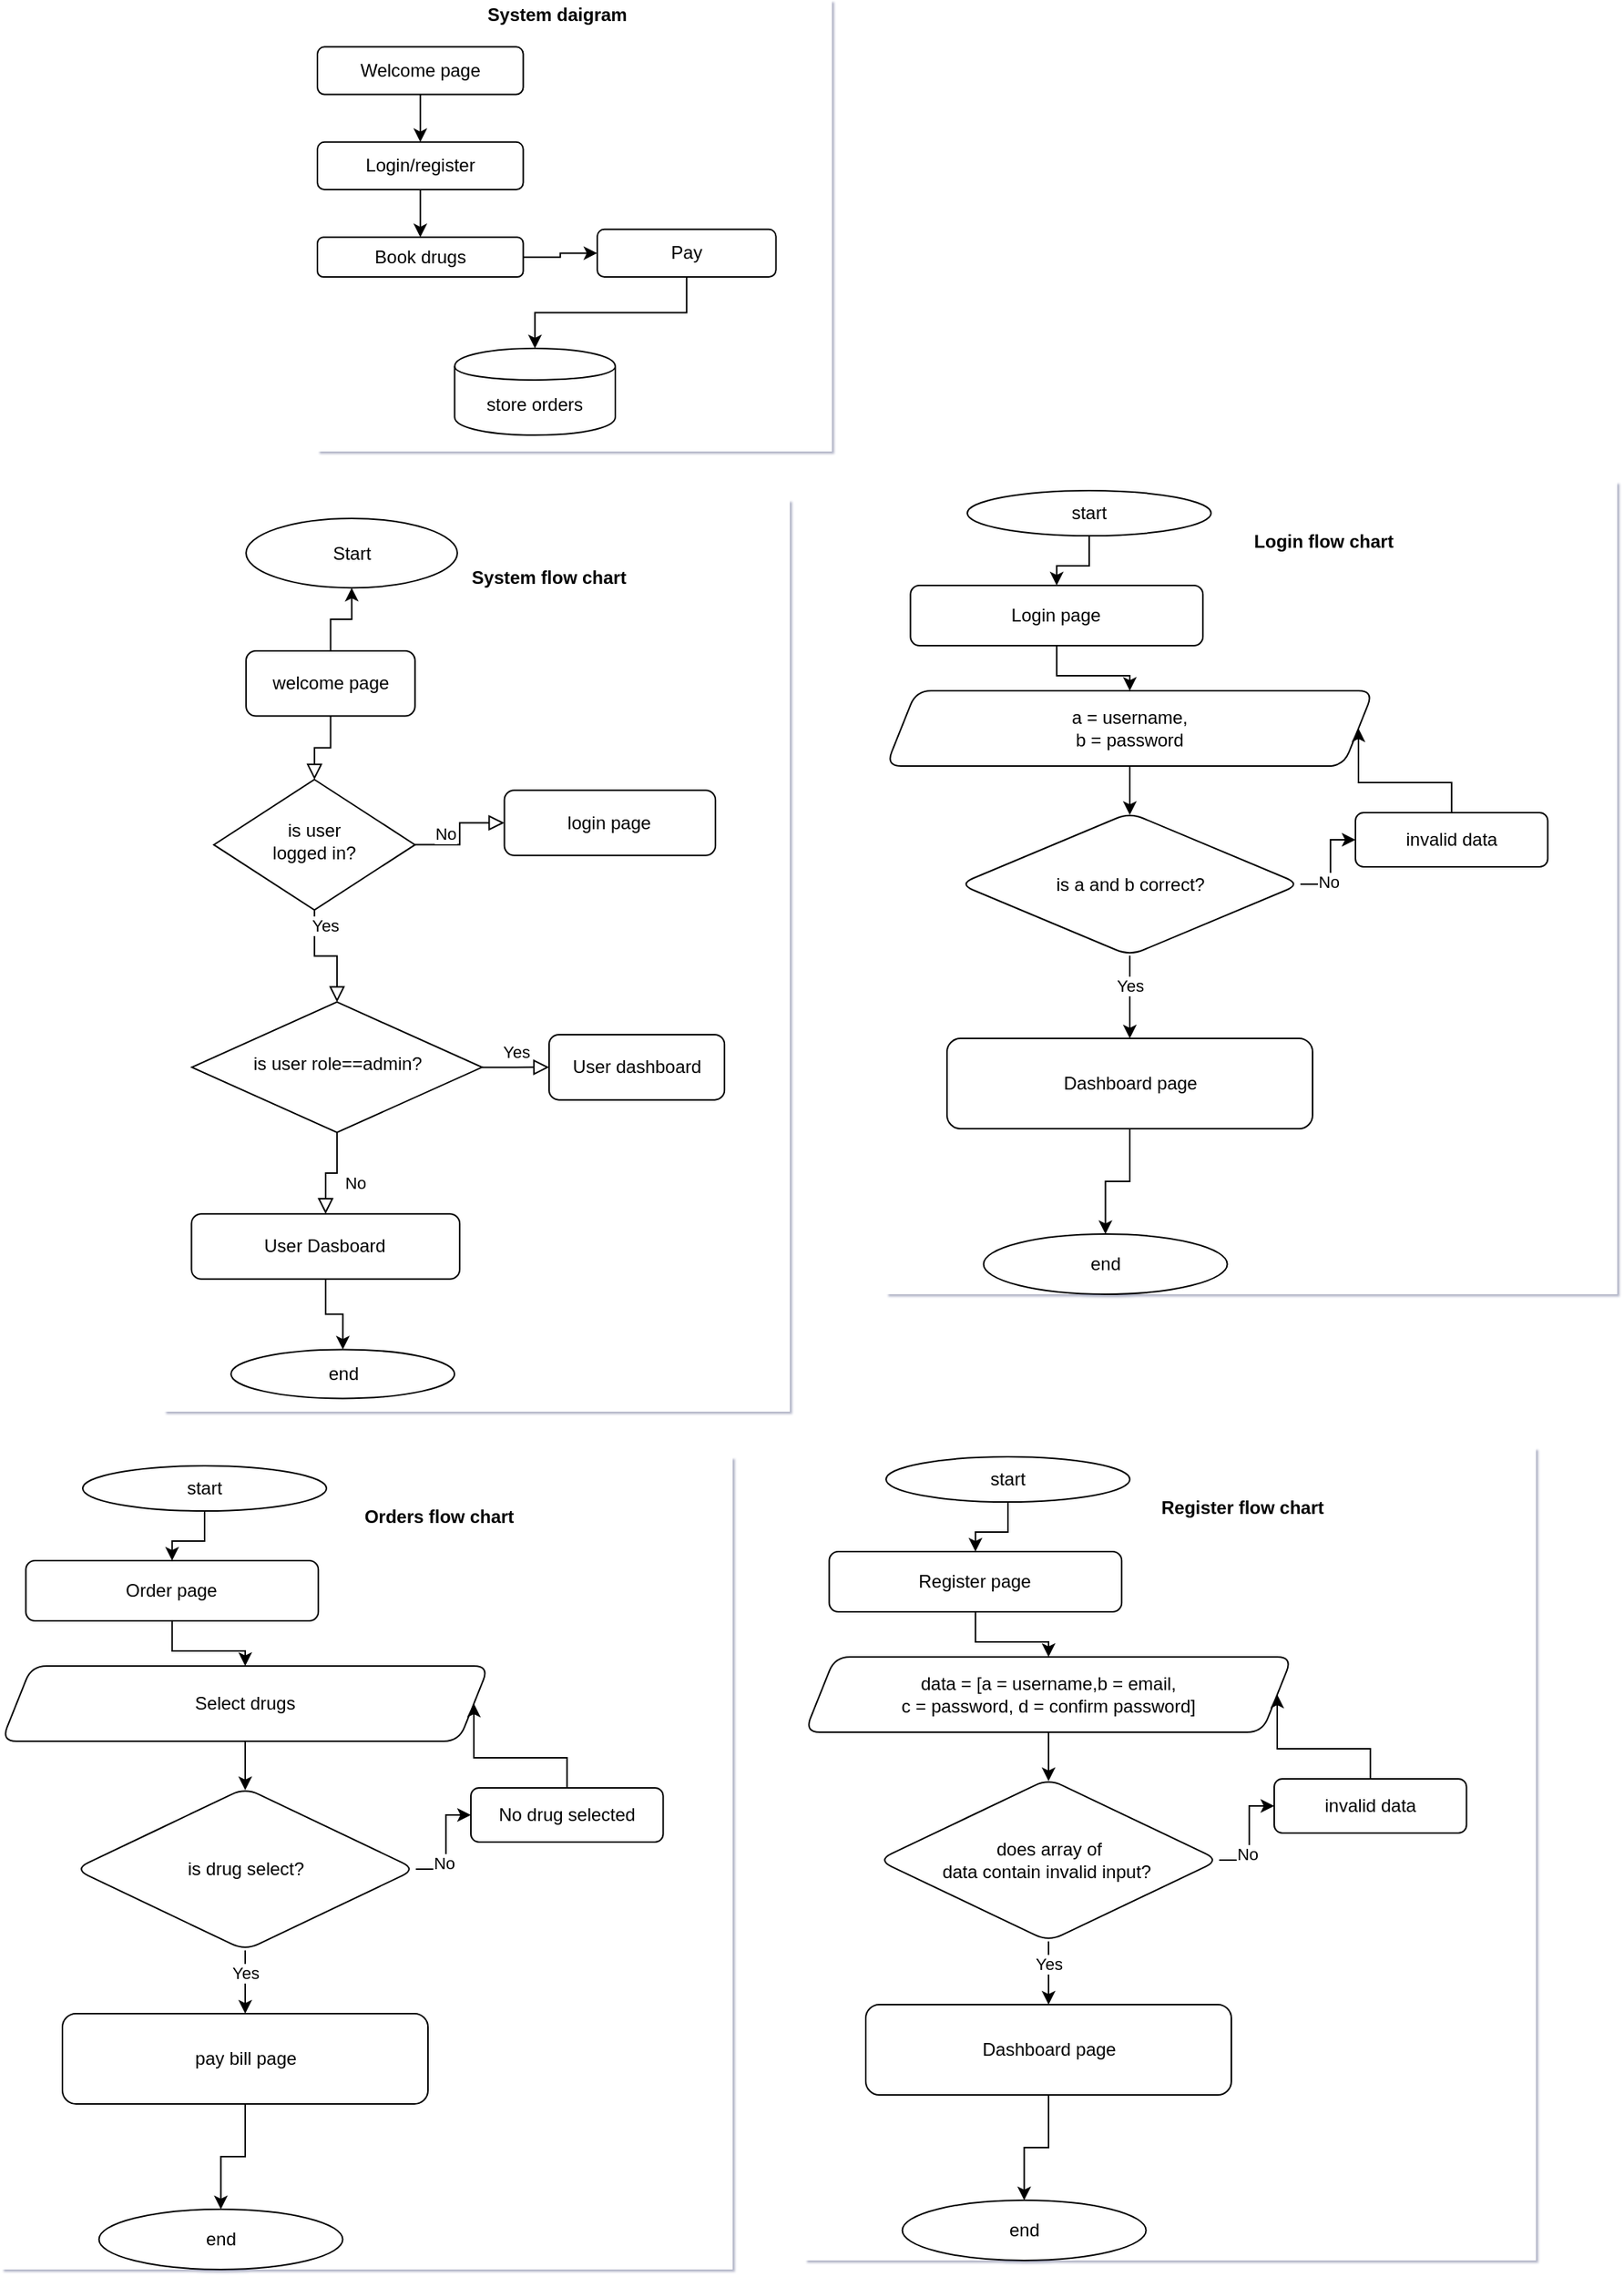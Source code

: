 <mxfile version="14.1.8" type="device"><diagram id="C5RBs43oDa-KdzZeNtuy" name="Page-1"><mxGraphModel dx="1268" dy="550" grid="1" gridSize="6" guides="1" tooltips="1" connect="1" arrows="1" fold="1" page="0" pageScale="1" pageWidth="827" pageHeight="1169" background="#ffffff" math="0" shadow="1"><root><mxCell id="WIyWlLk6GJQsqaUBKTNV-0"/><mxCell id="WIyWlLk6GJQsqaUBKTNV-1" parent="WIyWlLk6GJQsqaUBKTNV-0"/><mxCell id="0etgbaTQv9fntqI_ZGj--19" value="" style="group;labelBackgroundColor=#ffffff;html=1;fillColor=#ffffff;" vertex="1" connectable="0" parent="WIyWlLk6GJQsqaUBKTNV-1"><mxGeometry x="60" y="10" width="342" height="300" as="geometry"/></mxCell><mxCell id="0etgbaTQv9fntqI_ZGj--16" value="" style="group;labelBackgroundColor=#ffffff;html=1;" vertex="1" connectable="0" parent="0etgbaTQv9fntqI_ZGj--19"><mxGeometry y="31.16" width="342" height="268.84" as="geometry"/></mxCell><mxCell id="0etgbaTQv9fntqI_ZGj--4" value="Welcome page" style="rounded=1;whiteSpace=wrap;html=1;labelBackgroundColor=#ffffff;" vertex="1" parent="0etgbaTQv9fntqI_ZGj--16"><mxGeometry width="136.8" height="31.628" as="geometry"/></mxCell><mxCell id="0etgbaTQv9fntqI_ZGj--5" value="Login/register" style="whiteSpace=wrap;html=1;rounded=1;labelBackgroundColor=#ffffff;" vertex="1" parent="0etgbaTQv9fntqI_ZGj--16"><mxGeometry y="63.256" width="136.8" height="31.628" as="geometry"/></mxCell><mxCell id="0etgbaTQv9fntqI_ZGj--6" value="" style="edgeStyle=orthogonalEdgeStyle;rounded=0;orthogonalLoop=1;jettySize=auto;html=1;labelBackgroundColor=#ffffff;" edge="1" parent="0etgbaTQv9fntqI_ZGj--16" source="0etgbaTQv9fntqI_ZGj--4" target="0etgbaTQv9fntqI_ZGj--5"><mxGeometry relative="1" as="geometry"/></mxCell><mxCell id="0etgbaTQv9fntqI_ZGj--9" value="Book drugs" style="whiteSpace=wrap;html=1;rounded=1;labelBackgroundColor=#ffffff;" vertex="1" parent="0etgbaTQv9fntqI_ZGj--16"><mxGeometry y="126.513" width="136.8" height="26.357" as="geometry"/></mxCell><mxCell id="0etgbaTQv9fntqI_ZGj--10" value="" style="edgeStyle=orthogonalEdgeStyle;rounded=0;orthogonalLoop=1;jettySize=auto;html=1;labelBackgroundColor=#ffffff;" edge="1" parent="0etgbaTQv9fntqI_ZGj--16" source="0etgbaTQv9fntqI_ZGj--5" target="0etgbaTQv9fntqI_ZGj--9"><mxGeometry relative="1" as="geometry"/></mxCell><mxCell id="0etgbaTQv9fntqI_ZGj--12" value="Pay" style="whiteSpace=wrap;html=1;rounded=1;labelBackgroundColor=#ffffff;" vertex="1" parent="0etgbaTQv9fntqI_ZGj--16"><mxGeometry x="186.0" y="121.243" width="118.8" height="31.628" as="geometry"/></mxCell><mxCell id="0etgbaTQv9fntqI_ZGj--13" value="" style="edgeStyle=orthogonalEdgeStyle;rounded=0;orthogonalLoop=1;jettySize=auto;html=1;labelBackgroundColor=#ffffff;" edge="1" parent="0etgbaTQv9fntqI_ZGj--16" source="0etgbaTQv9fntqI_ZGj--9" target="0etgbaTQv9fntqI_ZGj--12"><mxGeometry relative="1" as="geometry"/></mxCell><mxCell id="0etgbaTQv9fntqI_ZGj--14" value="store orders" style="shape=cylinder;whiteSpace=wrap;html=1;boundedLbl=1;backgroundOutline=1;rounded=1;labelBackgroundColor=#ffffff;" vertex="1" parent="0etgbaTQv9fntqI_ZGj--16"><mxGeometry x="91.2" y="200.31" width="106.8" height="57.69" as="geometry"/></mxCell><mxCell id="0etgbaTQv9fntqI_ZGj--15" value="" style="edgeStyle=orthogonalEdgeStyle;rounded=0;orthogonalLoop=1;jettySize=auto;html=1;labelBackgroundColor=#ffffff;" edge="1" parent="0etgbaTQv9fntqI_ZGj--16" source="0etgbaTQv9fntqI_ZGj--12" target="0etgbaTQv9fntqI_ZGj--14"><mxGeometry relative="1" as="geometry"/></mxCell><mxCell id="0etgbaTQv9fntqI_ZGj--17" value="&lt;b&gt;System daigram&lt;/b&gt;" style="text;html=1;strokeColor=none;fillColor=none;align=center;verticalAlign=middle;whiteSpace=wrap;rounded=0;labelBackgroundColor=#ffffff;" vertex="1" parent="0etgbaTQv9fntqI_ZGj--19"><mxGeometry x="91.2" width="136.8" height="20.772" as="geometry"/></mxCell><mxCell id="0etgbaTQv9fntqI_ZGj--83" value="" style="group;labelBackgroundColor=#ffffff;html=1;fillColor=#ffffff;" vertex="1" connectable="0" parent="WIyWlLk6GJQsqaUBKTNV-1"><mxGeometry x="-42" y="342" width="416" height="606" as="geometry"/></mxCell><mxCell id="0etgbaTQv9fntqI_ZGj--78" value="" style="group;labelBackgroundColor=#ffffff;html=1;" vertex="1" connectable="0" parent="0etgbaTQv9fntqI_ZGj--83"><mxGeometry y="12.441" width="416" height="584.746" as="geometry"/></mxCell><mxCell id="0etgbaTQv9fntqI_ZGj--2" value="" style="group;labelBackgroundColor=#ffffff;html=1;" vertex="1" connectable="0" parent="0etgbaTQv9fntqI_ZGj--78"><mxGeometry width="416.0" height="498.117" as="geometry"/></mxCell><mxCell id="0etgbaTQv9fntqI_ZGj--81" value="" style="group;labelBackgroundColor=#ffffff;html=1;" vertex="1" connectable="0" parent="0etgbaTQv9fntqI_ZGj--2"><mxGeometry x="-11.429" y="18.206" width="416.0" height="498.117" as="geometry"/></mxCell><mxCell id="0etgbaTQv9fntqI_ZGj--82" value="" style="group;labelBackgroundColor=#ffffff;html=1;" vertex="1" connectable="0" parent="0etgbaTQv9fntqI_ZGj--81"><mxGeometry y="10.829" width="416.0" height="487.288" as="geometry"/></mxCell><mxCell id="0etgbaTQv9fntqI_ZGj--0" value="" style="group;labelBackgroundColor=#ffffff;html=1;" vertex="1" connectable="0" parent="0etgbaTQv9fntqI_ZGj--82"><mxGeometry y="21.657" width="416.0" height="465.631" as="geometry"/></mxCell><mxCell id="WIyWlLk6GJQsqaUBKTNV-3" value="welcome page" style="rounded=1;whiteSpace=wrap;html=1;fontSize=12;glass=0;strokeWidth=1;shadow=0;labelBackgroundColor=#ffffff;" parent="0etgbaTQv9fntqI_ZGj--0" vertex="1"><mxGeometry x="66" y="37.36" width="112.29" height="43.31" as="geometry"/></mxCell><mxCell id="WIyWlLk6GJQsqaUBKTNV-6" value="is user &lt;br&gt;logged in?" style="rhombus;whiteSpace=wrap;html=1;shadow=0;fontFamily=Helvetica;fontSize=12;align=center;strokeWidth=1;spacing=6;spacingTop=-4;labelBackgroundColor=#ffffff;" parent="0etgbaTQv9fntqI_ZGj--0" vertex="1"><mxGeometry x="44.58" y="122.87" width="133.71" height="86.63" as="geometry"/></mxCell><mxCell id="WIyWlLk6GJQsqaUBKTNV-2" value="" style="rounded=0;html=1;jettySize=auto;orthogonalLoop=1;fontSize=11;endArrow=block;endFill=0;endSize=8;strokeWidth=1;shadow=0;labelBackgroundColor=#ffffff;edgeStyle=orthogonalEdgeStyle;" parent="0etgbaTQv9fntqI_ZGj--0" source="WIyWlLk6GJQsqaUBKTNV-3" target="WIyWlLk6GJQsqaUBKTNV-6" edge="1"><mxGeometry relative="1" as="geometry"/></mxCell><mxCell id="WIyWlLk6GJQsqaUBKTNV-7" value="login page" style="rounded=1;whiteSpace=wrap;html=1;fontSize=12;glass=0;strokeWidth=1;shadow=0;labelBackgroundColor=#ffffff;" parent="0etgbaTQv9fntqI_ZGj--0" vertex="1"><mxGeometry x="237.71" y="129.94" width="140.29" height="43.31" as="geometry"/></mxCell><mxCell id="WIyWlLk6GJQsqaUBKTNV-5" value="No" style="edgeStyle=orthogonalEdgeStyle;rounded=0;html=1;jettySize=auto;orthogonalLoop=1;fontSize=11;endArrow=block;endFill=0;endSize=8;strokeWidth=1;shadow=0;labelBackgroundColor=#ffffff;" parent="0etgbaTQv9fntqI_ZGj--0" source="WIyWlLk6GJQsqaUBKTNV-6" target="WIyWlLk6GJQsqaUBKTNV-7" edge="1"><mxGeometry y="10" relative="1" as="geometry"><mxPoint as="offset"/></mxGeometry></mxCell><mxCell id="WIyWlLk6GJQsqaUBKTNV-10" value="is user role==admin?" style="rhombus;whiteSpace=wrap;html=1;shadow=0;fontFamily=Helvetica;fontSize=12;align=center;strokeWidth=1;spacing=6;spacingTop=-4;labelBackgroundColor=#ffffff;" parent="0etgbaTQv9fntqI_ZGj--0" vertex="1"><mxGeometry x="30" y="270.72" width="192.86" height="86.63" as="geometry"/></mxCell><mxCell id="WIyWlLk6GJQsqaUBKTNV-4" value="Yes" style="rounded=0;html=1;jettySize=auto;orthogonalLoop=1;fontSize=11;endArrow=block;endFill=0;endSize=8;strokeWidth=1;shadow=0;labelBackgroundColor=#ffffff;edgeStyle=orthogonalEdgeStyle;" parent="0etgbaTQv9fntqI_ZGj--0" source="WIyWlLk6GJQsqaUBKTNV-6" target="WIyWlLk6GJQsqaUBKTNV-10" edge="1"><mxGeometry y="20" relative="1" as="geometry"><mxPoint as="offset"/></mxGeometry></mxCell><mxCell id="WIyWlLk6GJQsqaUBKTNV-11" value="User Dasboard" style="rounded=1;whiteSpace=wrap;html=1;fontSize=12;glass=0;strokeWidth=1;shadow=0;labelBackgroundColor=#ffffff;" parent="0etgbaTQv9fntqI_ZGj--0" vertex="1"><mxGeometry x="29.714" y="411.488" width="178.286" height="43.315" as="geometry"/></mxCell><mxCell id="WIyWlLk6GJQsqaUBKTNV-8" value="No" style="rounded=0;html=1;jettySize=auto;orthogonalLoop=1;fontSize=11;endArrow=block;endFill=0;endSize=8;strokeWidth=1;shadow=0;labelBackgroundColor=#ffffff;edgeStyle=orthogonalEdgeStyle;" parent="0etgbaTQv9fntqI_ZGj--0" source="WIyWlLk6GJQsqaUBKTNV-10" target="WIyWlLk6GJQsqaUBKTNV-11" edge="1"><mxGeometry x="0.333" y="20" relative="1" as="geometry"><mxPoint as="offset"/></mxGeometry></mxCell><mxCell id="WIyWlLk6GJQsqaUBKTNV-12" value="User dashboard" style="rounded=1;whiteSpace=wrap;html=1;fontSize=12;glass=0;strokeWidth=1;shadow=0;labelBackgroundColor=#ffffff;" parent="0etgbaTQv9fntqI_ZGj--0" vertex="1"><mxGeometry x="267.43" y="292.37" width="116.57" height="43.31" as="geometry"/></mxCell><mxCell id="WIyWlLk6GJQsqaUBKTNV-9" value="Yes" style="edgeStyle=orthogonalEdgeStyle;rounded=0;html=1;jettySize=auto;orthogonalLoop=1;fontSize=11;endArrow=block;endFill=0;endSize=8;strokeWidth=1;shadow=0;labelBackgroundColor=#ffffff;" parent="0etgbaTQv9fntqI_ZGj--0" source="WIyWlLk6GJQsqaUBKTNV-10" target="WIyWlLk6GJQsqaUBKTNV-12" edge="1"><mxGeometry y="10" relative="1" as="geometry"><mxPoint as="offset"/></mxGeometry></mxCell><mxCell id="0etgbaTQv9fntqI_ZGj--1" value="&lt;b&gt;System flow chart&lt;/b&gt;" style="text;html=1;strokeColor=none;fillColor=none;align=center;verticalAlign=middle;whiteSpace=wrap;rounded=0;labelBackgroundColor=#ffffff;" vertex="1" parent="0etgbaTQv9fntqI_ZGj--82"><mxGeometry x="178.286" width="178.286" height="21.657" as="geometry"/></mxCell><mxCell id="0etgbaTQv9fntqI_ZGj--76" value="end" style="ellipse;whiteSpace=wrap;html=1;rounded=1;shadow=0;strokeWidth=1;glass=0;labelBackgroundColor=#ffffff;" vertex="1" parent="0etgbaTQv9fntqI_ZGj--78"><mxGeometry x="44.571" y="552.26" width="148.571" height="32.486" as="geometry"/></mxCell><mxCell id="0etgbaTQv9fntqI_ZGj--77" value="" style="edgeStyle=orthogonalEdgeStyle;rounded=0;orthogonalLoop=1;jettySize=auto;html=1;labelBackgroundColor=#ffffff;" edge="1" parent="0etgbaTQv9fntqI_ZGj--78" source="WIyWlLk6GJQsqaUBKTNV-11" target="0etgbaTQv9fntqI_ZGj--76"><mxGeometry relative="1" as="geometry"/></mxCell><mxCell id="0etgbaTQv9fntqI_ZGj--79" value="Start" style="ellipse;whiteSpace=wrap;html=1;rounded=1;shadow=0;strokeWidth=1;glass=0;labelBackgroundColor=#ffffff;" vertex="1" parent="0etgbaTQv9fntqI_ZGj--83"><mxGeometry x="54.573" y="12.44" width="140.408" height="46.137" as="geometry"/></mxCell><mxCell id="0etgbaTQv9fntqI_ZGj--80" value="" style="edgeStyle=orthogonalEdgeStyle;rounded=0;orthogonalLoop=1;jettySize=auto;html=1;labelBackgroundColor=#ffffff;" edge="1" parent="0etgbaTQv9fntqI_ZGj--83" source="WIyWlLk6GJQsqaUBKTNV-3" target="0etgbaTQv9fntqI_ZGj--79"><mxGeometry relative="1" as="geometry"/></mxCell><mxCell id="0etgbaTQv9fntqI_ZGj--86" value="" style="group;labelBackgroundColor=#ffffff;html=1;fillColor=#ffffff;" vertex="1" connectable="0" parent="WIyWlLk6GJQsqaUBKTNV-1"><mxGeometry x="438" y="330" width="486" height="540" as="geometry"/></mxCell><mxCell id="0etgbaTQv9fntqI_ZGj--20" value="" style="group;container=1;labelBackgroundColor=#ffffff;html=1;" vertex="1" connectable="0" parent="0etgbaTQv9fntqI_ZGj--86"><mxGeometry y="10" width="486" height="460" as="geometry"><mxRectangle x="380" y="400" width="50" height="40" as="alternateBounds"/></mxGeometry></mxCell><mxCell id="0etgbaTQv9fntqI_ZGj--62" value="" style="edgeStyle=orthogonalEdgeStyle;rounded=0;orthogonalLoop=1;jettySize=auto;html=1;labelBackgroundColor=#ffffff;" edge="1" parent="0etgbaTQv9fntqI_ZGj--20" source="0etgbaTQv9fntqI_ZGj--22" target="0etgbaTQv9fntqI_ZGj--61"><mxGeometry relative="1" as="geometry"/></mxCell><mxCell id="0etgbaTQv9fntqI_ZGj--22" value="Login page" style="rounded=1;whiteSpace=wrap;html=1;fontSize=12;glass=0;strokeWidth=1;shadow=0;labelBackgroundColor=#ffffff;" vertex="1" parent="0etgbaTQv9fntqI_ZGj--20"><mxGeometry x="16.2" y="59" width="194.4" height="40" as="geometry"/></mxCell><mxCell id="0etgbaTQv9fntqI_ZGj--64" value="" style="edgeStyle=orthogonalEdgeStyle;rounded=0;orthogonalLoop=1;jettySize=auto;html=1;labelBackgroundColor=#ffffff;" edge="1" parent="0etgbaTQv9fntqI_ZGj--20" source="0etgbaTQv9fntqI_ZGj--61"><mxGeometry relative="1" as="geometry"><mxPoint x="162" y="211.5" as="targetPoint"/></mxGeometry></mxCell><mxCell id="0etgbaTQv9fntqI_ZGj--61" value="a = username,&lt;br&gt;b = password&lt;br&gt;" style="shape=parallelogram;perimeter=parallelogramPerimeter;whiteSpace=wrap;html=1;fixedSize=1;rounded=1;shadow=0;strokeWidth=1;glass=0;labelBackgroundColor=#ffffff;" vertex="1" parent="0etgbaTQv9fntqI_ZGj--20"><mxGeometry y="129" width="324" height="50" as="geometry"/></mxCell><mxCell id="0etgbaTQv9fntqI_ZGj--69" value="" style="edgeStyle=orthogonalEdgeStyle;rounded=0;orthogonalLoop=1;jettySize=auto;html=1;labelBackgroundColor=#ffffff;" edge="1" parent="0etgbaTQv9fntqI_ZGj--20" source="0etgbaTQv9fntqI_ZGj--63" target="0etgbaTQv9fntqI_ZGj--68"><mxGeometry relative="1" as="geometry"/></mxCell><mxCell id="0etgbaTQv9fntqI_ZGj--75" value="Yes" style="edgeLabel;html=1;align=center;verticalAlign=middle;resizable=0;points=[];labelBackgroundColor=#ffffff;" vertex="1" connectable="0" parent="0etgbaTQv9fntqI_ZGj--69"><mxGeometry x="-0.322" relative="1" as="geometry"><mxPoint y="1" as="offset"/></mxGeometry></mxCell><mxCell id="0etgbaTQv9fntqI_ZGj--63" value="is a and b correct?" style="rhombus;whiteSpace=wrap;html=1;rounded=1;shadow=0;strokeWidth=1;glass=0;labelBackgroundColor=#ffffff;" vertex="1" parent="0etgbaTQv9fntqI_ZGj--20"><mxGeometry x="48.6" y="210" width="226.8" height="95" as="geometry"/></mxCell><mxCell id="0etgbaTQv9fntqI_ZGj--68" value="Dashboard page" style="whiteSpace=wrap;html=1;rounded=1;shadow=0;strokeWidth=1;glass=0;labelBackgroundColor=#ffffff;" vertex="1" parent="0etgbaTQv9fntqI_ZGj--20"><mxGeometry x="40.5" y="360" width="243" height="60" as="geometry"/></mxCell><mxCell id="0etgbaTQv9fntqI_ZGj--33" value="&lt;b&gt;Login flow chart&lt;/b&gt;" style="text;html=1;strokeColor=none;fillColor=none;align=center;verticalAlign=middle;whiteSpace=wrap;rounded=0;labelBackgroundColor=#ffffff;" vertex="1" parent="0etgbaTQv9fntqI_ZGj--20"><mxGeometry x="194.4" y="20" width="194.4" height="20" as="geometry"/></mxCell><mxCell id="0etgbaTQv9fntqI_ZGj--70" value="start" style="ellipse;whiteSpace=wrap;html=1;labelBackgroundColor=#ffffff;" vertex="1" parent="0etgbaTQv9fntqI_ZGj--86"><mxGeometry x="54.0" y="6" width="162" height="30" as="geometry"/></mxCell><mxCell id="0etgbaTQv9fntqI_ZGj--71" style="edgeStyle=orthogonalEdgeStyle;rounded=0;orthogonalLoop=1;jettySize=auto;html=1;exitX=0.5;exitY=1;exitDx=0;exitDy=0;labelBackgroundColor=#ffffff;" edge="1" parent="0etgbaTQv9fntqI_ZGj--86" source="0etgbaTQv9fntqI_ZGj--70" target="0etgbaTQv9fntqI_ZGj--22"><mxGeometry relative="1" as="geometry"/></mxCell><mxCell id="0etgbaTQv9fntqI_ZGj--84" value="end" style="ellipse;whiteSpace=wrap;html=1;rounded=1;shadow=0;strokeWidth=1;glass=0;labelBackgroundColor=#ffffff;" vertex="1" parent="0etgbaTQv9fntqI_ZGj--86"><mxGeometry x="64.8" y="500" width="162" height="40" as="geometry"/></mxCell><mxCell id="0etgbaTQv9fntqI_ZGj--85" value="" style="edgeStyle=orthogonalEdgeStyle;rounded=0;orthogonalLoop=1;jettySize=auto;html=1;labelBackgroundColor=#ffffff;" edge="1" parent="0etgbaTQv9fntqI_ZGj--86" source="0etgbaTQv9fntqI_ZGj--68" target="0etgbaTQv9fntqI_ZGj--84"><mxGeometry relative="1" as="geometry"/></mxCell><mxCell id="0etgbaTQv9fntqI_ZGj--65" value="invalid data" style="whiteSpace=wrap;html=1;rounded=1;shadow=0;strokeWidth=1;glass=0;labelBackgroundColor=#ffffff;" vertex="1" parent="0etgbaTQv9fntqI_ZGj--86"><mxGeometry x="312" y="220" width="127.8" height="36" as="geometry"/></mxCell><mxCell id="0etgbaTQv9fntqI_ZGj--73" style="edgeStyle=orthogonalEdgeStyle;rounded=0;orthogonalLoop=1;jettySize=auto;html=1;exitX=1;exitY=0.5;exitDx=0;exitDy=0;labelBackgroundColor=#ffffff;" edge="1" parent="0etgbaTQv9fntqI_ZGj--86" source="0etgbaTQv9fntqI_ZGj--63" target="0etgbaTQv9fntqI_ZGj--65"><mxGeometry relative="1" as="geometry"/></mxCell><mxCell id="0etgbaTQv9fntqI_ZGj--74" value="No" style="edgeLabel;html=1;align=center;verticalAlign=middle;resizable=0;points=[];labelBackgroundColor=#ffffff;" vertex="1" connectable="0" parent="0etgbaTQv9fntqI_ZGj--73"><mxGeometry x="-0.311" y="2" relative="1" as="geometry"><mxPoint y="1" as="offset"/></mxGeometry></mxCell><mxCell id="0etgbaTQv9fntqI_ZGj--67" style="edgeStyle=orthogonalEdgeStyle;rounded=0;orthogonalLoop=1;jettySize=auto;html=1;exitX=0.5;exitY=0;exitDx=0;exitDy=0;entryX=1;entryY=0.5;entryDx=0;entryDy=0;labelBackgroundColor=#ffffff;" edge="1" parent="0etgbaTQv9fntqI_ZGj--86" source="0etgbaTQv9fntqI_ZGj--65" target="0etgbaTQv9fntqI_ZGj--61"><mxGeometry relative="1" as="geometry"/></mxCell><mxCell id="0etgbaTQv9fntqI_ZGj--87" value="" style="group;labelBackgroundColor=#ffffff;html=1;fillColor=#ffffff;" vertex="1" connectable="0" parent="WIyWlLk6GJQsqaUBKTNV-1"><mxGeometry x="384" y="972" width="486" height="540" as="geometry"/></mxCell><mxCell id="0etgbaTQv9fntqI_ZGj--88" value="" style="group;container=1;labelBackgroundColor=#ffffff;html=1;" vertex="1" connectable="0" parent="0etgbaTQv9fntqI_ZGj--87"><mxGeometry y="10" width="486" height="460" as="geometry"><mxRectangle x="380" y="400" width="50" height="40" as="alternateBounds"/></mxGeometry></mxCell><mxCell id="0etgbaTQv9fntqI_ZGj--89" value="" style="edgeStyle=orthogonalEdgeStyle;rounded=0;orthogonalLoop=1;jettySize=auto;html=1;labelBackgroundColor=#ffffff;" edge="1" parent="0etgbaTQv9fntqI_ZGj--88" source="0etgbaTQv9fntqI_ZGj--90" target="0etgbaTQv9fntqI_ZGj--92"><mxGeometry relative="1" as="geometry"/></mxCell><mxCell id="0etgbaTQv9fntqI_ZGj--90" value="Register page" style="rounded=1;whiteSpace=wrap;html=1;fontSize=12;glass=0;strokeWidth=1;shadow=0;labelBackgroundColor=#ffffff;" vertex="1" parent="0etgbaTQv9fntqI_ZGj--88"><mxGeometry x="16.2" y="59" width="194.4" height="40" as="geometry"/></mxCell><mxCell id="0etgbaTQv9fntqI_ZGj--91" value="" style="edgeStyle=orthogonalEdgeStyle;rounded=0;orthogonalLoop=1;jettySize=auto;html=1;labelBackgroundColor=#ffffff;" edge="1" parent="0etgbaTQv9fntqI_ZGj--88" source="0etgbaTQv9fntqI_ZGj--92"><mxGeometry relative="1" as="geometry"><mxPoint x="162" y="211.5" as="targetPoint"/></mxGeometry></mxCell><mxCell id="0etgbaTQv9fntqI_ZGj--92" value="data = [a = username,b = email,&lt;br&gt;c = password, d&amp;nbsp;= confirm password]" style="shape=parallelogram;perimeter=parallelogramPerimeter;whiteSpace=wrap;html=1;fixedSize=1;rounded=1;shadow=0;strokeWidth=1;glass=0;labelBackgroundColor=#ffffff;" vertex="1" parent="0etgbaTQv9fntqI_ZGj--88"><mxGeometry y="129" width="324" height="50" as="geometry"/></mxCell><mxCell id="0etgbaTQv9fntqI_ZGj--93" value="" style="edgeStyle=orthogonalEdgeStyle;rounded=0;orthogonalLoop=1;jettySize=auto;html=1;labelBackgroundColor=#ffffff;" edge="1" parent="0etgbaTQv9fntqI_ZGj--88" source="0etgbaTQv9fntqI_ZGj--95" target="0etgbaTQv9fntqI_ZGj--96"><mxGeometry relative="1" as="geometry"/></mxCell><mxCell id="0etgbaTQv9fntqI_ZGj--94" value="Yes" style="edgeLabel;html=1;align=center;verticalAlign=middle;resizable=0;points=[];labelBackgroundColor=#ffffff;" vertex="1" connectable="0" parent="0etgbaTQv9fntqI_ZGj--93"><mxGeometry x="-0.322" relative="1" as="geometry"><mxPoint y="1" as="offset"/></mxGeometry></mxCell><mxCell id="0etgbaTQv9fntqI_ZGj--95" value="does array of &lt;br&gt;data contain invalid input?&amp;nbsp;" style="rhombus;whiteSpace=wrap;html=1;rounded=1;shadow=0;strokeWidth=1;glass=0;labelBackgroundColor=#ffffff;" vertex="1" parent="0etgbaTQv9fntqI_ZGj--88"><mxGeometry x="48.6" y="210" width="226.8" height="108" as="geometry"/></mxCell><mxCell id="0etgbaTQv9fntqI_ZGj--96" value="Dashboard page" style="whiteSpace=wrap;html=1;rounded=1;shadow=0;strokeWidth=1;glass=0;labelBackgroundColor=#ffffff;" vertex="1" parent="0etgbaTQv9fntqI_ZGj--88"><mxGeometry x="40.5" y="360" width="243" height="60" as="geometry"/></mxCell><mxCell id="0etgbaTQv9fntqI_ZGj--97" value="&lt;b&gt;Register flow chart&lt;/b&gt;" style="text;html=1;strokeColor=none;fillColor=none;align=center;verticalAlign=middle;whiteSpace=wrap;rounded=0;labelBackgroundColor=#ffffff;" vertex="1" parent="0etgbaTQv9fntqI_ZGj--88"><mxGeometry x="194.4" y="20" width="194.4" height="20" as="geometry"/></mxCell><mxCell id="0etgbaTQv9fntqI_ZGj--98" value="start" style="ellipse;whiteSpace=wrap;html=1;labelBackgroundColor=#ffffff;" vertex="1" parent="0etgbaTQv9fntqI_ZGj--87"><mxGeometry x="54.0" y="6" width="162" height="30" as="geometry"/></mxCell><mxCell id="0etgbaTQv9fntqI_ZGj--99" style="edgeStyle=orthogonalEdgeStyle;rounded=0;orthogonalLoop=1;jettySize=auto;html=1;exitX=0.5;exitY=1;exitDx=0;exitDy=0;labelBackgroundColor=#ffffff;" edge="1" parent="0etgbaTQv9fntqI_ZGj--87" source="0etgbaTQv9fntqI_ZGj--98" target="0etgbaTQv9fntqI_ZGj--90"><mxGeometry relative="1" as="geometry"/></mxCell><mxCell id="0etgbaTQv9fntqI_ZGj--100" value="end" style="ellipse;whiteSpace=wrap;html=1;rounded=1;shadow=0;strokeWidth=1;glass=0;labelBackgroundColor=#ffffff;" vertex="1" parent="0etgbaTQv9fntqI_ZGj--87"><mxGeometry x="64.8" y="500" width="162" height="40" as="geometry"/></mxCell><mxCell id="0etgbaTQv9fntqI_ZGj--101" value="" style="edgeStyle=orthogonalEdgeStyle;rounded=0;orthogonalLoop=1;jettySize=auto;html=1;labelBackgroundColor=#ffffff;" edge="1" parent="0etgbaTQv9fntqI_ZGj--87" source="0etgbaTQv9fntqI_ZGj--96" target="0etgbaTQv9fntqI_ZGj--100"><mxGeometry relative="1" as="geometry"/></mxCell><mxCell id="0etgbaTQv9fntqI_ZGj--102" value="invalid data" style="whiteSpace=wrap;html=1;rounded=1;shadow=0;strokeWidth=1;glass=0;labelBackgroundColor=#ffffff;" vertex="1" parent="0etgbaTQv9fntqI_ZGj--87"><mxGeometry x="312" y="220" width="127.8" height="36" as="geometry"/></mxCell><mxCell id="0etgbaTQv9fntqI_ZGj--103" style="edgeStyle=orthogonalEdgeStyle;rounded=0;orthogonalLoop=1;jettySize=auto;html=1;exitX=1;exitY=0.5;exitDx=0;exitDy=0;labelBackgroundColor=#ffffff;" edge="1" parent="0etgbaTQv9fntqI_ZGj--87" source="0etgbaTQv9fntqI_ZGj--95" target="0etgbaTQv9fntqI_ZGj--102"><mxGeometry relative="1" as="geometry"/></mxCell><mxCell id="0etgbaTQv9fntqI_ZGj--104" value="No" style="edgeLabel;html=1;align=center;verticalAlign=middle;resizable=0;points=[];labelBackgroundColor=#ffffff;" vertex="1" connectable="0" parent="0etgbaTQv9fntqI_ZGj--103"><mxGeometry x="-0.311" y="2" relative="1" as="geometry"><mxPoint y="1" as="offset"/></mxGeometry></mxCell><mxCell id="0etgbaTQv9fntqI_ZGj--105" style="edgeStyle=orthogonalEdgeStyle;rounded=0;orthogonalLoop=1;jettySize=auto;html=1;exitX=0.5;exitY=0;exitDx=0;exitDy=0;entryX=1;entryY=0.5;entryDx=0;entryDy=0;labelBackgroundColor=#ffffff;" edge="1" parent="0etgbaTQv9fntqI_ZGj--87" source="0etgbaTQv9fntqI_ZGj--102" target="0etgbaTQv9fntqI_ZGj--92"><mxGeometry relative="1" as="geometry"/></mxCell><mxCell id="0etgbaTQv9fntqI_ZGj--125" value="" style="group;labelBackgroundColor=#ffffff;html=1;fillColor=#ffffff;" vertex="1" connectable="0" parent="WIyWlLk6GJQsqaUBKTNV-1"><mxGeometry x="-150" y="978" width="486" height="540" as="geometry"/></mxCell><mxCell id="0etgbaTQv9fntqI_ZGj--126" value="" style="group;container=1;labelBackgroundColor=#ffffff;html=1;" vertex="1" connectable="0" parent="0etgbaTQv9fntqI_ZGj--125"><mxGeometry y="10" width="486" height="460" as="geometry"><mxRectangle x="380" y="400" width="50" height="40" as="alternateBounds"/></mxGeometry></mxCell><mxCell id="0etgbaTQv9fntqI_ZGj--127" value="" style="edgeStyle=orthogonalEdgeStyle;rounded=0;orthogonalLoop=1;jettySize=auto;html=1;labelBackgroundColor=#ffffff;" edge="1" parent="0etgbaTQv9fntqI_ZGj--126" source="0etgbaTQv9fntqI_ZGj--128" target="0etgbaTQv9fntqI_ZGj--130"><mxGeometry relative="1" as="geometry"/></mxCell><mxCell id="0etgbaTQv9fntqI_ZGj--128" value="Order page" style="rounded=1;whiteSpace=wrap;html=1;fontSize=12;glass=0;strokeWidth=1;shadow=0;labelBackgroundColor=#ffffff;" vertex="1" parent="0etgbaTQv9fntqI_ZGj--126"><mxGeometry x="16.2" y="59" width="194.4" height="40" as="geometry"/></mxCell><mxCell id="0etgbaTQv9fntqI_ZGj--129" value="" style="edgeStyle=orthogonalEdgeStyle;rounded=0;orthogonalLoop=1;jettySize=auto;html=1;labelBackgroundColor=#ffffff;" edge="1" parent="0etgbaTQv9fntqI_ZGj--126" source="0etgbaTQv9fntqI_ZGj--130"><mxGeometry relative="1" as="geometry"><mxPoint x="162" y="211.5" as="targetPoint"/></mxGeometry></mxCell><mxCell id="0etgbaTQv9fntqI_ZGj--130" value="Select drugs" style="shape=parallelogram;perimeter=parallelogramPerimeter;whiteSpace=wrap;html=1;fixedSize=1;rounded=1;shadow=0;strokeWidth=1;glass=0;labelBackgroundColor=#ffffff;" vertex="1" parent="0etgbaTQv9fntqI_ZGj--126"><mxGeometry y="129" width="324" height="50" as="geometry"/></mxCell><mxCell id="0etgbaTQv9fntqI_ZGj--131" value="" style="edgeStyle=orthogonalEdgeStyle;rounded=0;orthogonalLoop=1;jettySize=auto;html=1;labelBackgroundColor=#ffffff;" edge="1" parent="0etgbaTQv9fntqI_ZGj--126" source="0etgbaTQv9fntqI_ZGj--133" target="0etgbaTQv9fntqI_ZGj--134"><mxGeometry relative="1" as="geometry"/></mxCell><mxCell id="0etgbaTQv9fntqI_ZGj--132" value="Yes" style="edgeLabel;html=1;align=center;verticalAlign=middle;resizable=0;points=[];labelBackgroundColor=#ffffff;" vertex="1" connectable="0" parent="0etgbaTQv9fntqI_ZGj--131"><mxGeometry x="-0.322" relative="1" as="geometry"><mxPoint y="1" as="offset"/></mxGeometry></mxCell><mxCell id="0etgbaTQv9fntqI_ZGj--133" value="is drug select?" style="rhombus;whiteSpace=wrap;html=1;rounded=1;shadow=0;strokeWidth=1;glass=0;labelBackgroundColor=#ffffff;" vertex="1" parent="0etgbaTQv9fntqI_ZGj--126"><mxGeometry x="48.6" y="210" width="226.8" height="108" as="geometry"/></mxCell><mxCell id="0etgbaTQv9fntqI_ZGj--134" value="pay bill page" style="whiteSpace=wrap;html=1;rounded=1;shadow=0;strokeWidth=1;glass=0;labelBackgroundColor=#ffffff;" vertex="1" parent="0etgbaTQv9fntqI_ZGj--126"><mxGeometry x="40.5" y="360" width="243" height="60" as="geometry"/></mxCell><mxCell id="0etgbaTQv9fntqI_ZGj--135" value="&lt;b&gt;Orders flow chart&lt;/b&gt;" style="text;html=1;strokeColor=none;fillColor=none;align=center;verticalAlign=middle;whiteSpace=wrap;rounded=0;labelBackgroundColor=#ffffff;" vertex="1" parent="0etgbaTQv9fntqI_ZGj--126"><mxGeometry x="194.4" y="20" width="194.4" height="20" as="geometry"/></mxCell><mxCell id="0etgbaTQv9fntqI_ZGj--136" value="start" style="ellipse;whiteSpace=wrap;html=1;labelBackgroundColor=#ffffff;" vertex="1" parent="0etgbaTQv9fntqI_ZGj--125"><mxGeometry x="54.0" y="6" width="162" height="30" as="geometry"/></mxCell><mxCell id="0etgbaTQv9fntqI_ZGj--137" style="edgeStyle=orthogonalEdgeStyle;rounded=0;orthogonalLoop=1;jettySize=auto;html=1;exitX=0.5;exitY=1;exitDx=0;exitDy=0;labelBackgroundColor=#ffffff;" edge="1" parent="0etgbaTQv9fntqI_ZGj--125" source="0etgbaTQv9fntqI_ZGj--136" target="0etgbaTQv9fntqI_ZGj--128"><mxGeometry relative="1" as="geometry"/></mxCell><mxCell id="0etgbaTQv9fntqI_ZGj--138" value="end" style="ellipse;whiteSpace=wrap;html=1;rounded=1;shadow=0;strokeWidth=1;glass=0;labelBackgroundColor=#ffffff;" vertex="1" parent="0etgbaTQv9fntqI_ZGj--125"><mxGeometry x="64.8" y="500" width="162" height="40" as="geometry"/></mxCell><mxCell id="0etgbaTQv9fntqI_ZGj--139" value="" style="edgeStyle=orthogonalEdgeStyle;rounded=0;orthogonalLoop=1;jettySize=auto;html=1;labelBackgroundColor=#ffffff;" edge="1" parent="0etgbaTQv9fntqI_ZGj--125" source="0etgbaTQv9fntqI_ZGj--134" target="0etgbaTQv9fntqI_ZGj--138"><mxGeometry relative="1" as="geometry"/></mxCell><mxCell id="0etgbaTQv9fntqI_ZGj--140" value="No drug selected" style="whiteSpace=wrap;html=1;rounded=1;shadow=0;strokeWidth=1;glass=0;labelBackgroundColor=#ffffff;" vertex="1" parent="0etgbaTQv9fntqI_ZGj--125"><mxGeometry x="312" y="220" width="127.8" height="36" as="geometry"/></mxCell><mxCell id="0etgbaTQv9fntqI_ZGj--141" style="edgeStyle=orthogonalEdgeStyle;rounded=0;orthogonalLoop=1;jettySize=auto;html=1;exitX=1;exitY=0.5;exitDx=0;exitDy=0;labelBackgroundColor=#ffffff;" edge="1" parent="0etgbaTQv9fntqI_ZGj--125" source="0etgbaTQv9fntqI_ZGj--133" target="0etgbaTQv9fntqI_ZGj--140"><mxGeometry relative="1" as="geometry"/></mxCell><mxCell id="0etgbaTQv9fntqI_ZGj--142" value="No" style="edgeLabel;html=1;align=center;verticalAlign=middle;resizable=0;points=[];labelBackgroundColor=#ffffff;" vertex="1" connectable="0" parent="0etgbaTQv9fntqI_ZGj--141"><mxGeometry x="-0.311" y="2" relative="1" as="geometry"><mxPoint y="1" as="offset"/></mxGeometry></mxCell><mxCell id="0etgbaTQv9fntqI_ZGj--143" style="edgeStyle=orthogonalEdgeStyle;rounded=0;orthogonalLoop=1;jettySize=auto;html=1;exitX=0.5;exitY=0;exitDx=0;exitDy=0;entryX=1;entryY=0.5;entryDx=0;entryDy=0;labelBackgroundColor=#ffffff;" edge="1" parent="0etgbaTQv9fntqI_ZGj--125" source="0etgbaTQv9fntqI_ZGj--140" target="0etgbaTQv9fntqI_ZGj--130"><mxGeometry relative="1" as="geometry"/></mxCell></root></mxGraphModel></diagram></mxfile>